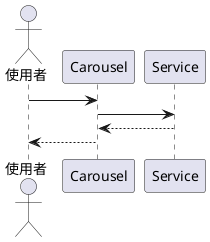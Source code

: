 @startuml

Actor 使用者
使用者 -> Carousel
Carousel -> Service
Carousel <-- Service
使用者 <-- Carousel

@enduml